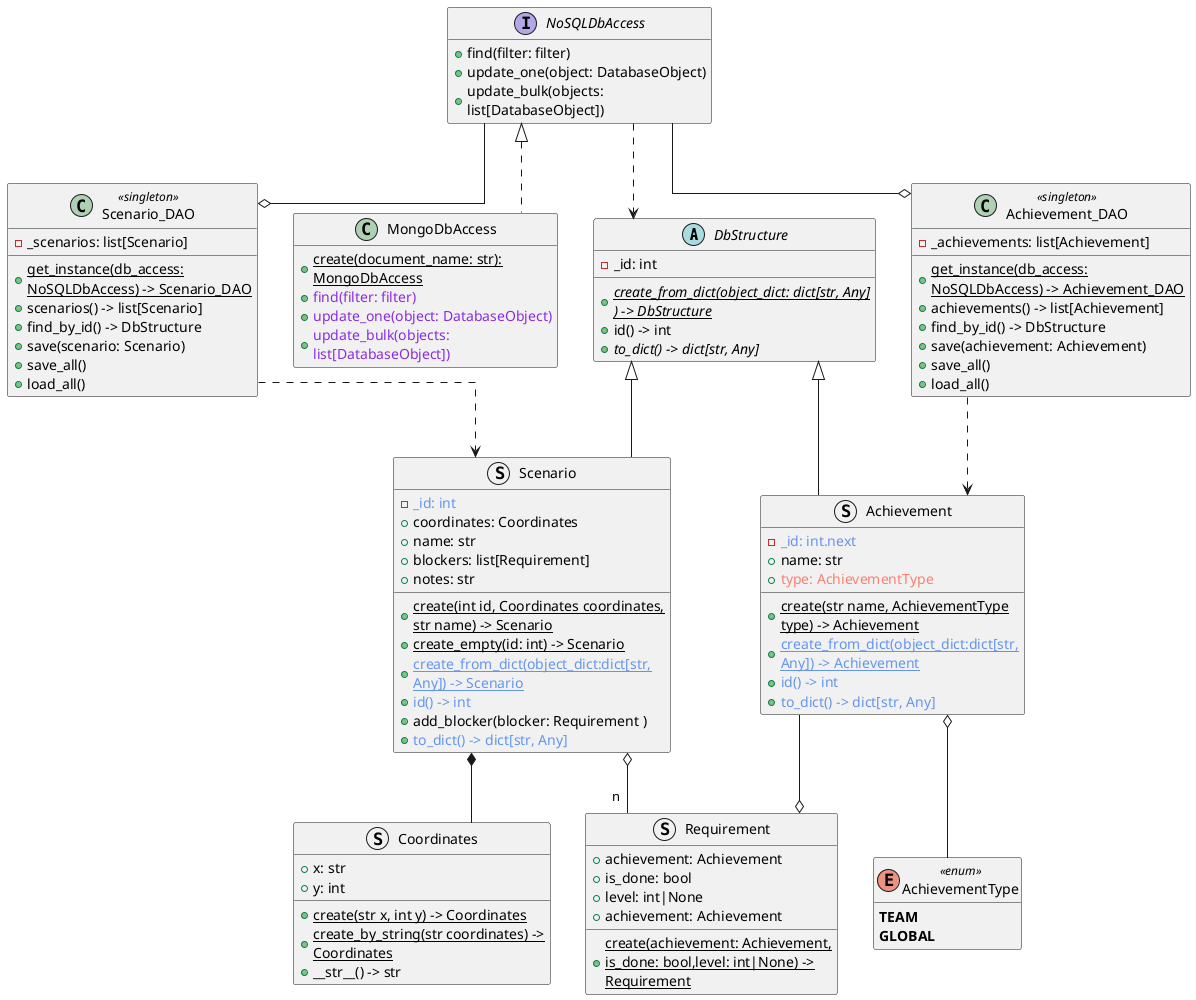 @startuml GloomhavenUML
    hide empty members
    skinparam {
        linetype ortho
        wrapWidth 260
    }
    
    abstract DbStructure {
        -_id: int

        +{abstract}{static}create_from_dict(object_dict: dict[str, Any] ) -> DbStructure 
        +id() -> int
        +{abstract}to_dict() -> dict[str, Any]
    }

    struct Scenario extends DbStructure{
        -<color:#CornflowerBlue>_id: int
        +coordinates: Coordinates
        +name: str 
        +blockers: list[Requirement]
        +notes: str

        +{static}create(int id, Coordinates coordinates, str name) -> Scenario
        +{static}create_empty(id: int) -> Scenario
        +<color:#CornflowerBlue>{static}create_from_dict(object_dict:dict[str, Any]) -> Scenario
        +<color:#CornflowerBlue>id() -> int 
        +add_blocker(blocker: Requirement )
        +<color:#CornflowerBlue>to_dict() -> dict[str, Any]
    } 

    struct Coordinates {
        +x: str
        +y: int

        +{static}create(str x, int y) -> Coordinates
        +{static}create_by_string(str coordinates) -> Coordinates
        +__str__() -> str
    }

    struct Requirement  {
        ' -<color:#Red>_id: int
        +achievement: Achievement 
        +is_done: bool 
        +level: int|None 
        +achievement: Achievement

        +{static}create(achievement: Achievement, is_done: bool,level: int|None) -> Requirement
        ' +<color:#Red>id() -> int
        ' +<color:#CornflowerBlue>to_dict() -> dict[str, Any]
    }

    struct Achievement extends DbStructure{
        -<color:#CornflowerBlue>_id: int.next
        +name: str
        +<color:#Salmon>type: AchievementType

        +{static}create(str name, AchievementType type) -> Achievement
        +<color:#CornflowerBlue>{static}create_from_dict(object_dict:dict[str, Any]) -> Achievement
        +<color:#CornflowerBlue>id() -> int
        +<color:#CornflowerBlue>to_dict() -> dict[str, Any]
    }
        
    Enum AchievementType <<enum>> {
        **TEAM**
        **GLOBAL**
    }

    interface NoSQLDbAccess{
        +find(filter: filter)
        +update_one(object: DatabaseObject)
        +update_bulk(objects: list[DatabaseObject])
    }

    class MongoDbAccess implements NoSQLDbAccess{
        +{static}create(document_name: str): MongoDbAccess
        +<color:#BlueViolet>find(filter: filter)
        +<color:#BlueViolet>update_one(object: DatabaseObject)
        +<color:#BlueViolet>update_bulk(objects: list[DatabaseObject])
    }

    class Scenario_DAO <<singleton>> {
        -_scenarios: list[Scenario]
        
        +{static}get_instance(db_access: NoSQLDbAccess) -> Scenario_DAO
        +scenarios() -> list[Scenario]
        +find_by_id() -> DbStructure
        +save(scenario: Scenario)
        +save_all()
        +load_all()
    }

    class Achievement_DAO <<singleton>> {
        -_achievements: list[Achievement]
        
        +{static}get_instance(db_access: NoSQLDbAccess) -> Achievement_DAO
        +achievements() -> list[Achievement]
        +find_by_id() -> DbStructure
        +save(achievement: Achievement)
        +save_all()
        +load_all()
    }
   
    'Dependency
    NoSQLDbAccess ..> DbStructure
       
    Achievement_DAO ..> Achievement
    Scenario_DAO ..> Scenario

    NoSQLDbAccess --o Scenario_DAO
    NoSQLDbAccess --o Achievement_DAO

    Achievement o-- AchievementType

    Scenario *-- Coordinates

    Scenario  o-- "n" Requirement
    Achievement --o Requirement

@enduml